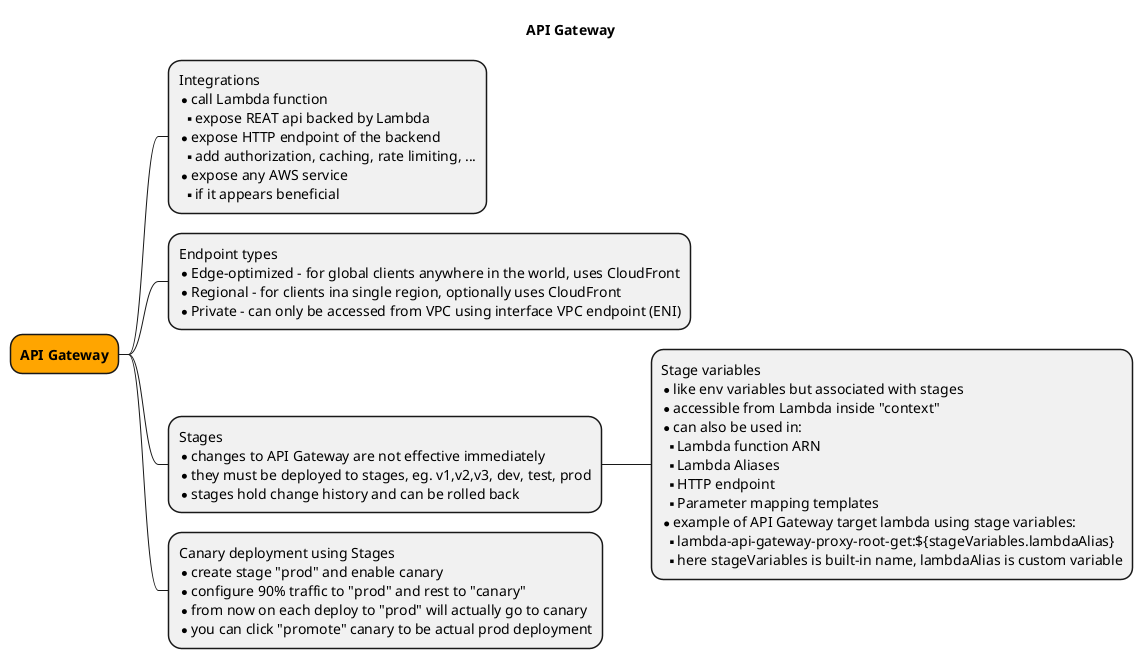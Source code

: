 @startmindmap 00-diagram

title API Gateway

<style>
mindmapDiagram {
  .trail {
    BackgroundColor Pink
  }
  .orange {
    BackgroundColor orange
  }
  .xray {
    BackgroundColor LightSkyBlue
  }
  .watch {
    BackgroundColor LightGreen
  }
}
</style>


*[#Orange] <b>API Gateway
 * Integrations\n*call Lambda function\n**expose REAT api backed by Lambda\n*expose HTTP endpoint of the backend\n**add authorization, caching, rate limiting, ...\n*expose any AWS service\n**if it appears beneficial
 * Endpoint types\n*Edge-optimized - for global clients anywhere in the world, uses CloudFront\n*Regional - for clients ina single region, optionally uses CloudFront\n*Private - can only be accessed from VPC using interface VPC endpoint (ENI)
 * Stages\n*changes to API Gateway are not effective immediately\n*they must be deployed to stages, eg. v1,v2,v3, dev, test, prod\n*stages hold change history and can be rolled back
  * Stage variables\n*like env variables but associated with stages\n*accessible from Lambda inside "context"\n*can also be used in:\n**Lambda function ARN\n**Lambda Aliases\n**HTTP endpoint\n**Parameter mapping templates\n*example of API Gateway target lambda using stage variables:\n**lambda-api-gateway-proxy-root-get:${stageVariables.lambdaAlias}\n**here stageVariables is built-in name, lambdaAlias is custom variable
 * Canary deployment using Stages\n*create stage "prod" and enable canary\n*configure 90% traffic to "prod" and rest to "canary"\n*from now on each deploy to "prod" will actually go to canary\n*you can click "promote" canary to be actual prod deployment 
 @endmindmap
